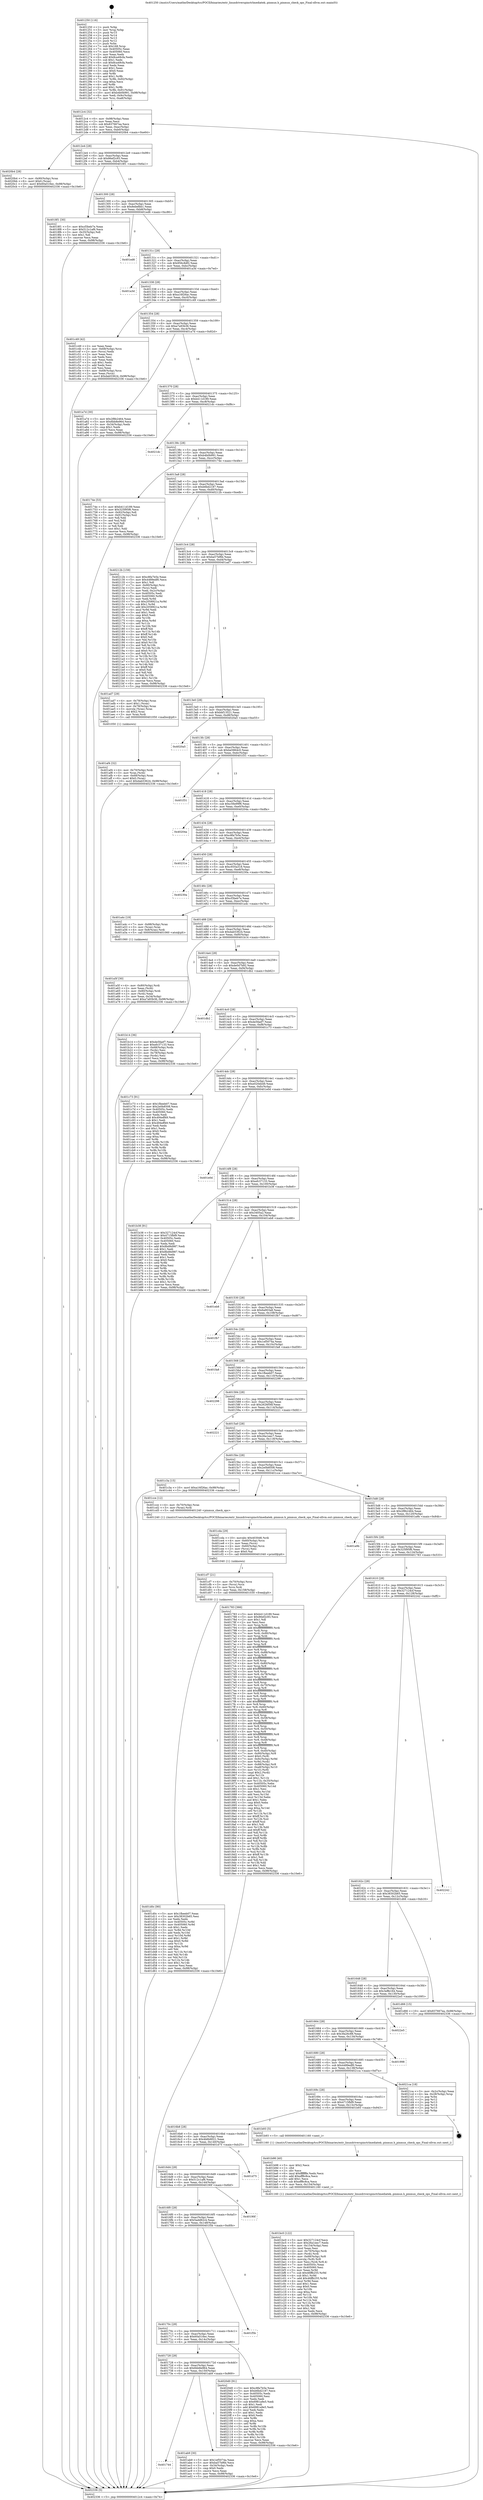 digraph "0x401250" {
  label = "0x401250 (/mnt/c/Users/mathe/Desktop/tcc/POCII/binaries/extr_linuxdriverspinctrlmediatek..pinmux.h_pinmux_check_ops_Final-ollvm.out::main(0))"
  labelloc = "t"
  node[shape=record]

  Entry [label="",width=0.3,height=0.3,shape=circle,fillcolor=black,style=filled]
  "0x4012c4" [label="{
     0x4012c4 [32]\l
     | [instrs]\l
     &nbsp;&nbsp;0x4012c4 \<+6\>: mov -0x98(%rbp),%eax\l
     &nbsp;&nbsp;0x4012ca \<+2\>: mov %eax,%ecx\l
     &nbsp;&nbsp;0x4012cc \<+6\>: sub $0x837667ea,%ecx\l
     &nbsp;&nbsp;0x4012d2 \<+6\>: mov %eax,-0xac(%rbp)\l
     &nbsp;&nbsp;0x4012d8 \<+6\>: mov %ecx,-0xb0(%rbp)\l
     &nbsp;&nbsp;0x4012de \<+6\>: je 00000000004020b4 \<main+0xe64\>\l
  }"]
  "0x4020b4" [label="{
     0x4020b4 [28]\l
     | [instrs]\l
     &nbsp;&nbsp;0x4020b4 \<+7\>: mov -0x90(%rbp),%rax\l
     &nbsp;&nbsp;0x4020bb \<+6\>: movl $0x0,(%rax)\l
     &nbsp;&nbsp;0x4020c1 \<+10\>: movl $0x60a516ec,-0x98(%rbp)\l
     &nbsp;&nbsp;0x4020cb \<+5\>: jmp 0000000000402336 \<main+0x10e6\>\l
  }"]
  "0x4012e4" [label="{
     0x4012e4 [28]\l
     | [instrs]\l
     &nbsp;&nbsp;0x4012e4 \<+5\>: jmp 00000000004012e9 \<main+0x99\>\l
     &nbsp;&nbsp;0x4012e9 \<+6\>: mov -0xac(%rbp),%eax\l
     &nbsp;&nbsp;0x4012ef \<+5\>: sub $0x86ef2c93,%eax\l
     &nbsp;&nbsp;0x4012f4 \<+6\>: mov %eax,-0xb4(%rbp)\l
     &nbsp;&nbsp;0x4012fa \<+6\>: je 00000000004018f1 \<main+0x6a1\>\l
  }"]
  Exit [label="",width=0.3,height=0.3,shape=circle,fillcolor=black,style=filled,peripheries=2]
  "0x4018f1" [label="{
     0x4018f1 [30]\l
     | [instrs]\l
     &nbsp;&nbsp;0x4018f1 \<+5\>: mov $0xcf3beb7e,%eax\l
     &nbsp;&nbsp;0x4018f6 \<+5\>: mov $0x512c1af6,%ecx\l
     &nbsp;&nbsp;0x4018fb \<+3\>: mov -0x35(%rbp),%dl\l
     &nbsp;&nbsp;0x4018fe \<+3\>: test $0x1,%dl\l
     &nbsp;&nbsp;0x401901 \<+3\>: cmovne %ecx,%eax\l
     &nbsp;&nbsp;0x401904 \<+6\>: mov %eax,-0x98(%rbp)\l
     &nbsp;&nbsp;0x40190a \<+5\>: jmp 0000000000402336 \<main+0x10e6\>\l
  }"]
  "0x401300" [label="{
     0x401300 [28]\l
     | [instrs]\l
     &nbsp;&nbsp;0x401300 \<+5\>: jmp 0000000000401305 \<main+0xb5\>\l
     &nbsp;&nbsp;0x401305 \<+6\>: mov -0xac(%rbp),%eax\l
     &nbsp;&nbsp;0x40130b \<+5\>: sub $0x8ebefbb1,%eax\l
     &nbsp;&nbsp;0x401310 \<+6\>: mov %eax,-0xb8(%rbp)\l
     &nbsp;&nbsp;0x401316 \<+6\>: je 0000000000401ed6 \<main+0xc86\>\l
  }"]
  "0x401d0c" [label="{
     0x401d0c [90]\l
     | [instrs]\l
     &nbsp;&nbsp;0x401d0c \<+5\>: mov $0x1fbeeb07,%eax\l
     &nbsp;&nbsp;0x401d11 \<+5\>: mov $0x38302b65,%esi\l
     &nbsp;&nbsp;0x401d16 \<+2\>: xor %edx,%edx\l
     &nbsp;&nbsp;0x401d18 \<+8\>: mov 0x40505c,%r8d\l
     &nbsp;&nbsp;0x401d20 \<+8\>: mov 0x405060,%r9d\l
     &nbsp;&nbsp;0x401d28 \<+3\>: sub $0x1,%edx\l
     &nbsp;&nbsp;0x401d2b \<+3\>: mov %r8d,%r10d\l
     &nbsp;&nbsp;0x401d2e \<+3\>: add %edx,%r10d\l
     &nbsp;&nbsp;0x401d31 \<+4\>: imul %r10d,%r8d\l
     &nbsp;&nbsp;0x401d35 \<+4\>: and $0x1,%r8d\l
     &nbsp;&nbsp;0x401d39 \<+4\>: cmp $0x0,%r8d\l
     &nbsp;&nbsp;0x401d3d \<+4\>: sete %r11b\l
     &nbsp;&nbsp;0x401d41 \<+4\>: cmp $0xa,%r9d\l
     &nbsp;&nbsp;0x401d45 \<+3\>: setl %bl\l
     &nbsp;&nbsp;0x401d48 \<+3\>: mov %r11b,%r14b\l
     &nbsp;&nbsp;0x401d4b \<+3\>: and %bl,%r14b\l
     &nbsp;&nbsp;0x401d4e \<+3\>: xor %bl,%r11b\l
     &nbsp;&nbsp;0x401d51 \<+3\>: or %r11b,%r14b\l
     &nbsp;&nbsp;0x401d54 \<+4\>: test $0x1,%r14b\l
     &nbsp;&nbsp;0x401d58 \<+3\>: cmovne %esi,%eax\l
     &nbsp;&nbsp;0x401d5b \<+6\>: mov %eax,-0x98(%rbp)\l
     &nbsp;&nbsp;0x401d61 \<+5\>: jmp 0000000000402336 \<main+0x10e6\>\l
  }"]
  "0x401ed6" [label="{
     0x401ed6\l
  }", style=dashed]
  "0x40131c" [label="{
     0x40131c [28]\l
     | [instrs]\l
     &nbsp;&nbsp;0x40131c \<+5\>: jmp 0000000000401321 \<main+0xd1\>\l
     &nbsp;&nbsp;0x401321 \<+6\>: mov -0xac(%rbp),%eax\l
     &nbsp;&nbsp;0x401327 \<+5\>: sub $0x956c8df2,%eax\l
     &nbsp;&nbsp;0x40132c \<+6\>: mov %eax,-0xbc(%rbp)\l
     &nbsp;&nbsp;0x401332 \<+6\>: je 0000000000401a3d \<main+0x7ed\>\l
  }"]
  "0x401cf7" [label="{
     0x401cf7 [21]\l
     | [instrs]\l
     &nbsp;&nbsp;0x401cf7 \<+4\>: mov -0x70(%rbp),%rcx\l
     &nbsp;&nbsp;0x401cfb \<+3\>: mov (%rcx),%rcx\l
     &nbsp;&nbsp;0x401cfe \<+3\>: mov %rcx,%rdi\l
     &nbsp;&nbsp;0x401d01 \<+6\>: mov %eax,-0x158(%rbp)\l
     &nbsp;&nbsp;0x401d07 \<+5\>: call 0000000000401030 \<free@plt\>\l
     | [calls]\l
     &nbsp;&nbsp;0x401030 \{1\} (unknown)\l
  }"]
  "0x401a3d" [label="{
     0x401a3d\l
  }", style=dashed]
  "0x401338" [label="{
     0x401338 [28]\l
     | [instrs]\l
     &nbsp;&nbsp;0x401338 \<+5\>: jmp 000000000040133d \<main+0xed\>\l
     &nbsp;&nbsp;0x40133d \<+6\>: mov -0xac(%rbp),%eax\l
     &nbsp;&nbsp;0x401343 \<+5\>: sub $0xa16f26ac,%eax\l
     &nbsp;&nbsp;0x401348 \<+6\>: mov %eax,-0xc0(%rbp)\l
     &nbsp;&nbsp;0x40134e \<+6\>: je 0000000000401c49 \<main+0x9f9\>\l
  }"]
  "0x401cda" [label="{
     0x401cda [29]\l
     | [instrs]\l
     &nbsp;&nbsp;0x401cda \<+10\>: movabs $0x4030d6,%rdi\l
     &nbsp;&nbsp;0x401ce4 \<+4\>: mov -0x60(%rbp),%rcx\l
     &nbsp;&nbsp;0x401ce8 \<+2\>: mov %eax,(%rcx)\l
     &nbsp;&nbsp;0x401cea \<+4\>: mov -0x60(%rbp),%rcx\l
     &nbsp;&nbsp;0x401cee \<+2\>: mov (%rcx),%esi\l
     &nbsp;&nbsp;0x401cf0 \<+2\>: mov $0x0,%al\l
     &nbsp;&nbsp;0x401cf2 \<+5\>: call 0000000000401040 \<printf@plt\>\l
     | [calls]\l
     &nbsp;&nbsp;0x401040 \{1\} (unknown)\l
  }"]
  "0x401c49" [label="{
     0x401c49 [42]\l
     | [instrs]\l
     &nbsp;&nbsp;0x401c49 \<+2\>: xor %eax,%eax\l
     &nbsp;&nbsp;0x401c4b \<+4\>: mov -0x68(%rbp),%rcx\l
     &nbsp;&nbsp;0x401c4f \<+2\>: mov (%rcx),%edx\l
     &nbsp;&nbsp;0x401c51 \<+2\>: mov %eax,%esi\l
     &nbsp;&nbsp;0x401c53 \<+2\>: sub %edx,%esi\l
     &nbsp;&nbsp;0x401c55 \<+2\>: mov %eax,%edx\l
     &nbsp;&nbsp;0x401c57 \<+3\>: sub $0x1,%edx\l
     &nbsp;&nbsp;0x401c5a \<+2\>: add %edx,%esi\l
     &nbsp;&nbsp;0x401c5c \<+2\>: sub %esi,%eax\l
     &nbsp;&nbsp;0x401c5e \<+4\>: mov -0x68(%rbp),%rcx\l
     &nbsp;&nbsp;0x401c62 \<+2\>: mov %eax,(%rcx)\l
     &nbsp;&nbsp;0x401c64 \<+10\>: movl $0xdab53624,-0x98(%rbp)\l
     &nbsp;&nbsp;0x401c6e \<+5\>: jmp 0000000000402336 \<main+0x10e6\>\l
  }"]
  "0x401354" [label="{
     0x401354 [28]\l
     | [instrs]\l
     &nbsp;&nbsp;0x401354 \<+5\>: jmp 0000000000401359 \<main+0x109\>\l
     &nbsp;&nbsp;0x401359 \<+6\>: mov -0xac(%rbp),%eax\l
     &nbsp;&nbsp;0x40135f \<+5\>: sub $0xa7a93b36,%eax\l
     &nbsp;&nbsp;0x401364 \<+6\>: mov %eax,-0xc4(%rbp)\l
     &nbsp;&nbsp;0x40136a \<+6\>: je 0000000000401a7d \<main+0x82d\>\l
  }"]
  "0x401bc0" [label="{
     0x401bc0 [122]\l
     | [instrs]\l
     &nbsp;&nbsp;0x401bc0 \<+5\>: mov $0x327124cf,%ecx\l
     &nbsp;&nbsp;0x401bc5 \<+5\>: mov $0x26a1eec7,%edx\l
     &nbsp;&nbsp;0x401bca \<+6\>: mov -0x154(%rbp),%esi\l
     &nbsp;&nbsp;0x401bd0 \<+3\>: imul %eax,%esi\l
     &nbsp;&nbsp;0x401bd3 \<+4\>: mov -0x70(%rbp),%rdi\l
     &nbsp;&nbsp;0x401bd7 \<+3\>: mov (%rdi),%rdi\l
     &nbsp;&nbsp;0x401bda \<+4\>: mov -0x68(%rbp),%r8\l
     &nbsp;&nbsp;0x401bde \<+3\>: movslq (%r8),%r8\l
     &nbsp;&nbsp;0x401be1 \<+4\>: mov %esi,(%rdi,%r8,4)\l
     &nbsp;&nbsp;0x401be5 \<+7\>: mov 0x40505c,%eax\l
     &nbsp;&nbsp;0x401bec \<+7\>: mov 0x405060,%esi\l
     &nbsp;&nbsp;0x401bf3 \<+3\>: mov %eax,%r9d\l
     &nbsp;&nbsp;0x401bf6 \<+7\>: sub $0x46ffb255,%r9d\l
     &nbsp;&nbsp;0x401bfd \<+4\>: sub $0x1,%r9d\l
     &nbsp;&nbsp;0x401c01 \<+7\>: add $0x46ffb255,%r9d\l
     &nbsp;&nbsp;0x401c08 \<+4\>: imul %r9d,%eax\l
     &nbsp;&nbsp;0x401c0c \<+3\>: and $0x1,%eax\l
     &nbsp;&nbsp;0x401c0f \<+3\>: cmp $0x0,%eax\l
     &nbsp;&nbsp;0x401c12 \<+4\>: sete %r10b\l
     &nbsp;&nbsp;0x401c16 \<+3\>: cmp $0xa,%esi\l
     &nbsp;&nbsp;0x401c19 \<+4\>: setl %r11b\l
     &nbsp;&nbsp;0x401c1d \<+3\>: mov %r10b,%bl\l
     &nbsp;&nbsp;0x401c20 \<+3\>: and %r11b,%bl\l
     &nbsp;&nbsp;0x401c23 \<+3\>: xor %r11b,%r10b\l
     &nbsp;&nbsp;0x401c26 \<+3\>: or %r10b,%bl\l
     &nbsp;&nbsp;0x401c29 \<+3\>: test $0x1,%bl\l
     &nbsp;&nbsp;0x401c2c \<+3\>: cmovne %edx,%ecx\l
     &nbsp;&nbsp;0x401c2f \<+6\>: mov %ecx,-0x98(%rbp)\l
     &nbsp;&nbsp;0x401c35 \<+5\>: jmp 0000000000402336 \<main+0x10e6\>\l
  }"]
  "0x401a7d" [label="{
     0x401a7d [30]\l
     | [instrs]\l
     &nbsp;&nbsp;0x401a7d \<+5\>: mov $0x2f8b2464,%eax\l
     &nbsp;&nbsp;0x401a82 \<+5\>: mov $0x6bb8e964,%ecx\l
     &nbsp;&nbsp;0x401a87 \<+3\>: mov -0x34(%rbp),%edx\l
     &nbsp;&nbsp;0x401a8a \<+3\>: cmp $0x1,%edx\l
     &nbsp;&nbsp;0x401a8d \<+3\>: cmovl %ecx,%eax\l
     &nbsp;&nbsp;0x401a90 \<+6\>: mov %eax,-0x98(%rbp)\l
     &nbsp;&nbsp;0x401a96 \<+5\>: jmp 0000000000402336 \<main+0x10e6\>\l
  }"]
  "0x401370" [label="{
     0x401370 [28]\l
     | [instrs]\l
     &nbsp;&nbsp;0x401370 \<+5\>: jmp 0000000000401375 \<main+0x125\>\l
     &nbsp;&nbsp;0x401375 \<+6\>: mov -0xac(%rbp),%eax\l
     &nbsp;&nbsp;0x40137b \<+5\>: sub $0xb411d189,%eax\l
     &nbsp;&nbsp;0x401380 \<+6\>: mov %eax,-0xc8(%rbp)\l
     &nbsp;&nbsp;0x401386 \<+6\>: je 00000000004021dc \<main+0xf8c\>\l
  }"]
  "0x401b98" [label="{
     0x401b98 [40]\l
     | [instrs]\l
     &nbsp;&nbsp;0x401b98 \<+5\>: mov $0x2,%ecx\l
     &nbsp;&nbsp;0x401b9d \<+1\>: cltd\l
     &nbsp;&nbsp;0x401b9e \<+2\>: idiv %ecx\l
     &nbsp;&nbsp;0x401ba0 \<+6\>: imul $0xfffffffe,%edx,%ecx\l
     &nbsp;&nbsp;0x401ba6 \<+6\>: add $0xeff8c8ca,%ecx\l
     &nbsp;&nbsp;0x401bac \<+3\>: add $0x1,%ecx\l
     &nbsp;&nbsp;0x401baf \<+6\>: sub $0xeff8c8ca,%ecx\l
     &nbsp;&nbsp;0x401bb5 \<+6\>: mov %ecx,-0x154(%rbp)\l
     &nbsp;&nbsp;0x401bbb \<+5\>: call 0000000000401160 \<next_i\>\l
     | [calls]\l
     &nbsp;&nbsp;0x401160 \{1\} (/mnt/c/Users/mathe/Desktop/tcc/POCII/binaries/extr_linuxdriverspinctrlmediatek..pinmux.h_pinmux_check_ops_Final-ollvm.out::next_i)\l
  }"]
  "0x4021dc" [label="{
     0x4021dc\l
  }", style=dashed]
  "0x40138c" [label="{
     0x40138c [28]\l
     | [instrs]\l
     &nbsp;&nbsp;0x40138c \<+5\>: jmp 0000000000401391 \<main+0x141\>\l
     &nbsp;&nbsp;0x401391 \<+6\>: mov -0xac(%rbp),%eax\l
     &nbsp;&nbsp;0x401397 \<+5\>: sub $0xb4b0b991,%eax\l
     &nbsp;&nbsp;0x40139c \<+6\>: mov %eax,-0xcc(%rbp)\l
     &nbsp;&nbsp;0x4013a2 \<+6\>: je 000000000040174e \<main+0x4fe\>\l
  }"]
  "0x401af4" [label="{
     0x401af4 [32]\l
     | [instrs]\l
     &nbsp;&nbsp;0x401af4 \<+4\>: mov -0x70(%rbp),%rdi\l
     &nbsp;&nbsp;0x401af8 \<+3\>: mov %rax,(%rdi)\l
     &nbsp;&nbsp;0x401afb \<+4\>: mov -0x68(%rbp),%rax\l
     &nbsp;&nbsp;0x401aff \<+6\>: movl $0x0,(%rax)\l
     &nbsp;&nbsp;0x401b05 \<+10\>: movl $0xdab53624,-0x98(%rbp)\l
     &nbsp;&nbsp;0x401b0f \<+5\>: jmp 0000000000402336 \<main+0x10e6\>\l
  }"]
  "0x40174e" [label="{
     0x40174e [53]\l
     | [instrs]\l
     &nbsp;&nbsp;0x40174e \<+5\>: mov $0xb411d189,%eax\l
     &nbsp;&nbsp;0x401753 \<+5\>: mov $0x325f95f6,%ecx\l
     &nbsp;&nbsp;0x401758 \<+6\>: mov -0x92(%rbp),%dl\l
     &nbsp;&nbsp;0x40175e \<+7\>: mov -0x91(%rbp),%sil\l
     &nbsp;&nbsp;0x401765 \<+3\>: mov %dl,%dil\l
     &nbsp;&nbsp;0x401768 \<+3\>: and %sil,%dil\l
     &nbsp;&nbsp;0x40176b \<+3\>: xor %sil,%dl\l
     &nbsp;&nbsp;0x40176e \<+3\>: or %dl,%dil\l
     &nbsp;&nbsp;0x401771 \<+4\>: test $0x1,%dil\l
     &nbsp;&nbsp;0x401775 \<+3\>: cmovne %ecx,%eax\l
     &nbsp;&nbsp;0x401778 \<+6\>: mov %eax,-0x98(%rbp)\l
     &nbsp;&nbsp;0x40177e \<+5\>: jmp 0000000000402336 \<main+0x10e6\>\l
  }"]
  "0x4013a8" [label="{
     0x4013a8 [28]\l
     | [instrs]\l
     &nbsp;&nbsp;0x4013a8 \<+5\>: jmp 00000000004013ad \<main+0x15d\>\l
     &nbsp;&nbsp;0x4013ad \<+6\>: mov -0xac(%rbp),%eax\l
     &nbsp;&nbsp;0x4013b3 \<+5\>: sub $0xb6bd2187,%eax\l
     &nbsp;&nbsp;0x4013b8 \<+6\>: mov %eax,-0xd0(%rbp)\l
     &nbsp;&nbsp;0x4013be \<+6\>: je 000000000040212b \<main+0xedb\>\l
  }"]
  "0x402336" [label="{
     0x402336 [5]\l
     | [instrs]\l
     &nbsp;&nbsp;0x402336 \<+5\>: jmp 00000000004012c4 \<main+0x74\>\l
  }"]
  "0x401250" [label="{
     0x401250 [116]\l
     | [instrs]\l
     &nbsp;&nbsp;0x401250 \<+1\>: push %rbp\l
     &nbsp;&nbsp;0x401251 \<+3\>: mov %rsp,%rbp\l
     &nbsp;&nbsp;0x401254 \<+2\>: push %r15\l
     &nbsp;&nbsp;0x401256 \<+2\>: push %r14\l
     &nbsp;&nbsp;0x401258 \<+2\>: push %r13\l
     &nbsp;&nbsp;0x40125a \<+2\>: push %r12\l
     &nbsp;&nbsp;0x40125c \<+1\>: push %rbx\l
     &nbsp;&nbsp;0x40125d \<+7\>: sub $0x168,%rsp\l
     &nbsp;&nbsp;0x401264 \<+7\>: mov 0x40505c,%eax\l
     &nbsp;&nbsp;0x40126b \<+7\>: mov 0x405060,%ecx\l
     &nbsp;&nbsp;0x401272 \<+2\>: mov %eax,%edx\l
     &nbsp;&nbsp;0x401274 \<+6\>: add $0x8ca49cfa,%edx\l
     &nbsp;&nbsp;0x40127a \<+3\>: sub $0x1,%edx\l
     &nbsp;&nbsp;0x40127d \<+6\>: sub $0x8ca49cfa,%edx\l
     &nbsp;&nbsp;0x401283 \<+3\>: imul %edx,%eax\l
     &nbsp;&nbsp;0x401286 \<+3\>: and $0x1,%eax\l
     &nbsp;&nbsp;0x401289 \<+3\>: cmp $0x0,%eax\l
     &nbsp;&nbsp;0x40128c \<+4\>: sete %r8b\l
     &nbsp;&nbsp;0x401290 \<+4\>: and $0x1,%r8b\l
     &nbsp;&nbsp;0x401294 \<+7\>: mov %r8b,-0x92(%rbp)\l
     &nbsp;&nbsp;0x40129b \<+3\>: cmp $0xa,%ecx\l
     &nbsp;&nbsp;0x40129e \<+4\>: setl %r8b\l
     &nbsp;&nbsp;0x4012a2 \<+4\>: and $0x1,%r8b\l
     &nbsp;&nbsp;0x4012a6 \<+7\>: mov %r8b,-0x91(%rbp)\l
     &nbsp;&nbsp;0x4012ad \<+10\>: movl $0xb4b0b991,-0x98(%rbp)\l
     &nbsp;&nbsp;0x4012b7 \<+6\>: mov %edi,-0x9c(%rbp)\l
     &nbsp;&nbsp;0x4012bd \<+7\>: mov %rsi,-0xa8(%rbp)\l
  }"]
  "0x401744" [label="{
     0x401744\l
  }", style=dashed]
  "0x40212b" [label="{
     0x40212b [159]\l
     | [instrs]\l
     &nbsp;&nbsp;0x40212b \<+5\>: mov $0xc8fa7b5e,%eax\l
     &nbsp;&nbsp;0x402130 \<+5\>: mov $0x4489edf0,%ecx\l
     &nbsp;&nbsp;0x402135 \<+2\>: mov $0x1,%dl\l
     &nbsp;&nbsp;0x402137 \<+7\>: mov -0x90(%rbp),%rsi\l
     &nbsp;&nbsp;0x40213e \<+2\>: mov (%rsi),%edi\l
     &nbsp;&nbsp;0x402140 \<+3\>: mov %edi,-0x2c(%rbp)\l
     &nbsp;&nbsp;0x402143 \<+7\>: mov 0x40505c,%edi\l
     &nbsp;&nbsp;0x40214a \<+8\>: mov 0x405060,%r8d\l
     &nbsp;&nbsp;0x402152 \<+3\>: mov %edi,%r9d\l
     &nbsp;&nbsp;0x402155 \<+7\>: sub $0x2058921a,%r9d\l
     &nbsp;&nbsp;0x40215c \<+4\>: sub $0x1,%r9d\l
     &nbsp;&nbsp;0x402160 \<+7\>: add $0x2058921a,%r9d\l
     &nbsp;&nbsp;0x402167 \<+4\>: imul %r9d,%edi\l
     &nbsp;&nbsp;0x40216b \<+3\>: and $0x1,%edi\l
     &nbsp;&nbsp;0x40216e \<+3\>: cmp $0x0,%edi\l
     &nbsp;&nbsp;0x402171 \<+4\>: sete %r10b\l
     &nbsp;&nbsp;0x402175 \<+4\>: cmp $0xa,%r8d\l
     &nbsp;&nbsp;0x402179 \<+4\>: setl %r11b\l
     &nbsp;&nbsp;0x40217d \<+3\>: mov %r10b,%bl\l
     &nbsp;&nbsp;0x402180 \<+3\>: xor $0xff,%bl\l
     &nbsp;&nbsp;0x402183 \<+3\>: mov %r11b,%r14b\l
     &nbsp;&nbsp;0x402186 \<+4\>: xor $0xff,%r14b\l
     &nbsp;&nbsp;0x40218a \<+3\>: xor $0x0,%dl\l
     &nbsp;&nbsp;0x40218d \<+3\>: mov %bl,%r15b\l
     &nbsp;&nbsp;0x402190 \<+4\>: and $0x0,%r15b\l
     &nbsp;&nbsp;0x402194 \<+3\>: and %dl,%r10b\l
     &nbsp;&nbsp;0x402197 \<+3\>: mov %r14b,%r12b\l
     &nbsp;&nbsp;0x40219a \<+4\>: and $0x0,%r12b\l
     &nbsp;&nbsp;0x40219e \<+3\>: and %dl,%r11b\l
     &nbsp;&nbsp;0x4021a1 \<+3\>: or %r10b,%r15b\l
     &nbsp;&nbsp;0x4021a4 \<+3\>: or %r11b,%r12b\l
     &nbsp;&nbsp;0x4021a7 \<+3\>: xor %r12b,%r15b\l
     &nbsp;&nbsp;0x4021aa \<+3\>: or %r14b,%bl\l
     &nbsp;&nbsp;0x4021ad \<+3\>: xor $0xff,%bl\l
     &nbsp;&nbsp;0x4021b0 \<+3\>: or $0x0,%dl\l
     &nbsp;&nbsp;0x4021b3 \<+2\>: and %dl,%bl\l
     &nbsp;&nbsp;0x4021b5 \<+3\>: or %bl,%r15b\l
     &nbsp;&nbsp;0x4021b8 \<+4\>: test $0x1,%r15b\l
     &nbsp;&nbsp;0x4021bc \<+3\>: cmovne %ecx,%eax\l
     &nbsp;&nbsp;0x4021bf \<+6\>: mov %eax,-0x98(%rbp)\l
     &nbsp;&nbsp;0x4021c5 \<+5\>: jmp 0000000000402336 \<main+0x10e6\>\l
  }"]
  "0x4013c4" [label="{
     0x4013c4 [28]\l
     | [instrs]\l
     &nbsp;&nbsp;0x4013c4 \<+5\>: jmp 00000000004013c9 \<main+0x179\>\l
     &nbsp;&nbsp;0x4013c9 \<+6\>: mov -0xac(%rbp),%eax\l
     &nbsp;&nbsp;0x4013cf \<+5\>: sub $0xba57bf6b,%eax\l
     &nbsp;&nbsp;0x4013d4 \<+6\>: mov %eax,-0xd4(%rbp)\l
     &nbsp;&nbsp;0x4013da \<+6\>: je 0000000000401ad7 \<main+0x887\>\l
  }"]
  "0x401ab9" [label="{
     0x401ab9 [30]\l
     | [instrs]\l
     &nbsp;&nbsp;0x401ab9 \<+5\>: mov $0x1ef5074a,%eax\l
     &nbsp;&nbsp;0x401abe \<+5\>: mov $0xba57bf6b,%ecx\l
     &nbsp;&nbsp;0x401ac3 \<+3\>: mov -0x34(%rbp),%edx\l
     &nbsp;&nbsp;0x401ac6 \<+3\>: cmp $0x0,%edx\l
     &nbsp;&nbsp;0x401ac9 \<+3\>: cmove %ecx,%eax\l
     &nbsp;&nbsp;0x401acc \<+6\>: mov %eax,-0x98(%rbp)\l
     &nbsp;&nbsp;0x401ad2 \<+5\>: jmp 0000000000402336 \<main+0x10e6\>\l
  }"]
  "0x401ad7" [label="{
     0x401ad7 [29]\l
     | [instrs]\l
     &nbsp;&nbsp;0x401ad7 \<+4\>: mov -0x78(%rbp),%rax\l
     &nbsp;&nbsp;0x401adb \<+6\>: movl $0x1,(%rax)\l
     &nbsp;&nbsp;0x401ae1 \<+4\>: mov -0x78(%rbp),%rax\l
     &nbsp;&nbsp;0x401ae5 \<+3\>: movslq (%rax),%rax\l
     &nbsp;&nbsp;0x401ae8 \<+4\>: shl $0x2,%rax\l
     &nbsp;&nbsp;0x401aec \<+3\>: mov %rax,%rdi\l
     &nbsp;&nbsp;0x401aef \<+5\>: call 0000000000401050 \<malloc@plt\>\l
     | [calls]\l
     &nbsp;&nbsp;0x401050 \{1\} (unknown)\l
  }"]
  "0x4013e0" [label="{
     0x4013e0 [28]\l
     | [instrs]\l
     &nbsp;&nbsp;0x4013e0 \<+5\>: jmp 00000000004013e5 \<main+0x195\>\l
     &nbsp;&nbsp;0x4013e5 \<+6\>: mov -0xac(%rbp),%eax\l
     &nbsp;&nbsp;0x4013eb \<+5\>: sub $0xbbf13521,%eax\l
     &nbsp;&nbsp;0x4013f0 \<+6\>: mov %eax,-0xd8(%rbp)\l
     &nbsp;&nbsp;0x4013f6 \<+6\>: je 00000000004020a5 \<main+0xe55\>\l
  }"]
  "0x401728" [label="{
     0x401728 [28]\l
     | [instrs]\l
     &nbsp;&nbsp;0x401728 \<+5\>: jmp 000000000040172d \<main+0x4dd\>\l
     &nbsp;&nbsp;0x40172d \<+6\>: mov -0xac(%rbp),%eax\l
     &nbsp;&nbsp;0x401733 \<+5\>: sub $0x6bb8e964,%eax\l
     &nbsp;&nbsp;0x401738 \<+6\>: mov %eax,-0x150(%rbp)\l
     &nbsp;&nbsp;0x40173e \<+6\>: je 0000000000401ab9 \<main+0x869\>\l
  }"]
  "0x4020a5" [label="{
     0x4020a5\l
  }", style=dashed]
  "0x4013fc" [label="{
     0x4013fc [28]\l
     | [instrs]\l
     &nbsp;&nbsp;0x4013fc \<+5\>: jmp 0000000000401401 \<main+0x1b1\>\l
     &nbsp;&nbsp;0x401401 \<+6\>: mov -0xac(%rbp),%eax\l
     &nbsp;&nbsp;0x401407 \<+5\>: sub $0xbe5864c0,%eax\l
     &nbsp;&nbsp;0x40140c \<+6\>: mov %eax,-0xdc(%rbp)\l
     &nbsp;&nbsp;0x401412 \<+6\>: je 0000000000401f31 \<main+0xce1\>\l
  }"]
  "0x4020d0" [label="{
     0x4020d0 [91]\l
     | [instrs]\l
     &nbsp;&nbsp;0x4020d0 \<+5\>: mov $0xc8fa7b5e,%eax\l
     &nbsp;&nbsp;0x4020d5 \<+5\>: mov $0xb6bd2187,%ecx\l
     &nbsp;&nbsp;0x4020da \<+7\>: mov 0x40505c,%edx\l
     &nbsp;&nbsp;0x4020e1 \<+7\>: mov 0x405060,%esi\l
     &nbsp;&nbsp;0x4020e8 \<+2\>: mov %edx,%edi\l
     &nbsp;&nbsp;0x4020ea \<+6\>: sub $0x6981a9e5,%edi\l
     &nbsp;&nbsp;0x4020f0 \<+3\>: sub $0x1,%edi\l
     &nbsp;&nbsp;0x4020f3 \<+6\>: add $0x6981a9e5,%edi\l
     &nbsp;&nbsp;0x4020f9 \<+3\>: imul %edi,%edx\l
     &nbsp;&nbsp;0x4020fc \<+3\>: and $0x1,%edx\l
     &nbsp;&nbsp;0x4020ff \<+3\>: cmp $0x0,%edx\l
     &nbsp;&nbsp;0x402102 \<+4\>: sete %r8b\l
     &nbsp;&nbsp;0x402106 \<+3\>: cmp $0xa,%esi\l
     &nbsp;&nbsp;0x402109 \<+4\>: setl %r9b\l
     &nbsp;&nbsp;0x40210d \<+3\>: mov %r8b,%r10b\l
     &nbsp;&nbsp;0x402110 \<+3\>: and %r9b,%r10b\l
     &nbsp;&nbsp;0x402113 \<+3\>: xor %r9b,%r8b\l
     &nbsp;&nbsp;0x402116 \<+3\>: or %r8b,%r10b\l
     &nbsp;&nbsp;0x402119 \<+4\>: test $0x1,%r10b\l
     &nbsp;&nbsp;0x40211d \<+3\>: cmovne %ecx,%eax\l
     &nbsp;&nbsp;0x402120 \<+6\>: mov %eax,-0x98(%rbp)\l
     &nbsp;&nbsp;0x402126 \<+5\>: jmp 0000000000402336 \<main+0x10e6\>\l
  }"]
  "0x401f31" [label="{
     0x401f31\l
  }", style=dashed]
  "0x401418" [label="{
     0x401418 [28]\l
     | [instrs]\l
     &nbsp;&nbsp;0x401418 \<+5\>: jmp 000000000040141d \<main+0x1cd\>\l
     &nbsp;&nbsp;0x40141d \<+6\>: mov -0xac(%rbp),%eax\l
     &nbsp;&nbsp;0x401423 \<+5\>: sub $0xc56e99f6,%eax\l
     &nbsp;&nbsp;0x401428 \<+6\>: mov %eax,-0xe0(%rbp)\l
     &nbsp;&nbsp;0x40142e \<+6\>: je 000000000040204a \<main+0xdfa\>\l
  }"]
  "0x40170c" [label="{
     0x40170c [28]\l
     | [instrs]\l
     &nbsp;&nbsp;0x40170c \<+5\>: jmp 0000000000401711 \<main+0x4c1\>\l
     &nbsp;&nbsp;0x401711 \<+6\>: mov -0xac(%rbp),%eax\l
     &nbsp;&nbsp;0x401717 \<+5\>: sub $0x60a516ec,%eax\l
     &nbsp;&nbsp;0x40171c \<+6\>: mov %eax,-0x14c(%rbp)\l
     &nbsp;&nbsp;0x401722 \<+6\>: je 00000000004020d0 \<main+0xe80\>\l
  }"]
  "0x40204a" [label="{
     0x40204a\l
  }", style=dashed]
  "0x401434" [label="{
     0x401434 [28]\l
     | [instrs]\l
     &nbsp;&nbsp;0x401434 \<+5\>: jmp 0000000000401439 \<main+0x1e9\>\l
     &nbsp;&nbsp;0x401439 \<+6\>: mov -0xac(%rbp),%eax\l
     &nbsp;&nbsp;0x40143f \<+5\>: sub $0xc8fa7b5e,%eax\l
     &nbsp;&nbsp;0x401444 \<+6\>: mov %eax,-0xe4(%rbp)\l
     &nbsp;&nbsp;0x40144a \<+6\>: je 000000000040231e \<main+0x10ce\>\l
  }"]
  "0x401f5b" [label="{
     0x401f5b\l
  }", style=dashed]
  "0x40231e" [label="{
     0x40231e\l
  }", style=dashed]
  "0x401450" [label="{
     0x401450 [28]\l
     | [instrs]\l
     &nbsp;&nbsp;0x401450 \<+5\>: jmp 0000000000401455 \<main+0x205\>\l
     &nbsp;&nbsp;0x401455 \<+6\>: mov -0xac(%rbp),%eax\l
     &nbsp;&nbsp;0x40145b \<+5\>: sub $0xc935a318,%eax\l
     &nbsp;&nbsp;0x401460 \<+6\>: mov %eax,-0xe8(%rbp)\l
     &nbsp;&nbsp;0x401466 \<+6\>: je 000000000040230a \<main+0x10ba\>\l
  }"]
  "0x4016f0" [label="{
     0x4016f0 [28]\l
     | [instrs]\l
     &nbsp;&nbsp;0x4016f0 \<+5\>: jmp 00000000004016f5 \<main+0x4a5\>\l
     &nbsp;&nbsp;0x4016f5 \<+6\>: mov -0xac(%rbp),%eax\l
     &nbsp;&nbsp;0x4016fb \<+5\>: sub $0x5add82c4,%eax\l
     &nbsp;&nbsp;0x401700 \<+6\>: mov %eax,-0x148(%rbp)\l
     &nbsp;&nbsp;0x401706 \<+6\>: je 0000000000401f5b \<main+0xd0b\>\l
  }"]
  "0x40230a" [label="{
     0x40230a\l
  }", style=dashed]
  "0x40146c" [label="{
     0x40146c [28]\l
     | [instrs]\l
     &nbsp;&nbsp;0x40146c \<+5\>: jmp 0000000000401471 \<main+0x221\>\l
     &nbsp;&nbsp;0x401471 \<+6\>: mov -0xac(%rbp),%eax\l
     &nbsp;&nbsp;0x401477 \<+5\>: sub $0xcf3beb7e,%eax\l
     &nbsp;&nbsp;0x40147c \<+6\>: mov %eax,-0xec(%rbp)\l
     &nbsp;&nbsp;0x401482 \<+6\>: je 0000000000401a4c \<main+0x7fc\>\l
  }"]
  "0x40190f" [label="{
     0x40190f\l
  }", style=dashed]
  "0x401a4c" [label="{
     0x401a4c [19]\l
     | [instrs]\l
     &nbsp;&nbsp;0x401a4c \<+7\>: mov -0x88(%rbp),%rax\l
     &nbsp;&nbsp;0x401a53 \<+3\>: mov (%rax),%rax\l
     &nbsp;&nbsp;0x401a56 \<+4\>: mov 0x8(%rax),%rdi\l
     &nbsp;&nbsp;0x401a5a \<+5\>: call 0000000000401060 \<atoi@plt\>\l
     | [calls]\l
     &nbsp;&nbsp;0x401060 \{1\} (unknown)\l
  }"]
  "0x401488" [label="{
     0x401488 [28]\l
     | [instrs]\l
     &nbsp;&nbsp;0x401488 \<+5\>: jmp 000000000040148d \<main+0x23d\>\l
     &nbsp;&nbsp;0x40148d \<+6\>: mov -0xac(%rbp),%eax\l
     &nbsp;&nbsp;0x401493 \<+5\>: sub $0xdab53624,%eax\l
     &nbsp;&nbsp;0x401498 \<+6\>: mov %eax,-0xf0(%rbp)\l
     &nbsp;&nbsp;0x40149e \<+6\>: je 0000000000401b14 \<main+0x8c4\>\l
  }"]
  "0x4016d4" [label="{
     0x4016d4 [28]\l
     | [instrs]\l
     &nbsp;&nbsp;0x4016d4 \<+5\>: jmp 00000000004016d9 \<main+0x489\>\l
     &nbsp;&nbsp;0x4016d9 \<+6\>: mov -0xac(%rbp),%eax\l
     &nbsp;&nbsp;0x4016df \<+5\>: sub $0x512c1af6,%eax\l
     &nbsp;&nbsp;0x4016e4 \<+6\>: mov %eax,-0x144(%rbp)\l
     &nbsp;&nbsp;0x4016ea \<+6\>: je 000000000040190f \<main+0x6bf\>\l
  }"]
  "0x401b14" [label="{
     0x401b14 [36]\l
     | [instrs]\l
     &nbsp;&nbsp;0x401b14 \<+5\>: mov $0xde5faef7,%eax\l
     &nbsp;&nbsp;0x401b19 \<+5\>: mov $0xefc37133,%ecx\l
     &nbsp;&nbsp;0x401b1e \<+4\>: mov -0x68(%rbp),%rdx\l
     &nbsp;&nbsp;0x401b22 \<+2\>: mov (%rdx),%esi\l
     &nbsp;&nbsp;0x401b24 \<+4\>: mov -0x78(%rbp),%rdx\l
     &nbsp;&nbsp;0x401b28 \<+2\>: cmp (%rdx),%esi\l
     &nbsp;&nbsp;0x401b2a \<+3\>: cmovl %ecx,%eax\l
     &nbsp;&nbsp;0x401b2d \<+6\>: mov %eax,-0x98(%rbp)\l
     &nbsp;&nbsp;0x401b33 \<+5\>: jmp 0000000000402336 \<main+0x10e6\>\l
  }"]
  "0x4014a4" [label="{
     0x4014a4 [28]\l
     | [instrs]\l
     &nbsp;&nbsp;0x4014a4 \<+5\>: jmp 00000000004014a9 \<main+0x259\>\l
     &nbsp;&nbsp;0x4014a9 \<+6\>: mov -0xac(%rbp),%eax\l
     &nbsp;&nbsp;0x4014af \<+5\>: sub $0xde0d7b92,%eax\l
     &nbsp;&nbsp;0x4014b4 \<+6\>: mov %eax,-0xf4(%rbp)\l
     &nbsp;&nbsp;0x4014ba \<+6\>: je 0000000000401db2 \<main+0xb62\>\l
  }"]
  "0x401d75" [label="{
     0x401d75\l
  }", style=dashed]
  "0x401db2" [label="{
     0x401db2\l
  }", style=dashed]
  "0x4014c0" [label="{
     0x4014c0 [28]\l
     | [instrs]\l
     &nbsp;&nbsp;0x4014c0 \<+5\>: jmp 00000000004014c5 \<main+0x275\>\l
     &nbsp;&nbsp;0x4014c5 \<+6\>: mov -0xac(%rbp),%eax\l
     &nbsp;&nbsp;0x4014cb \<+5\>: sub $0xde5faef7,%eax\l
     &nbsp;&nbsp;0x4014d0 \<+6\>: mov %eax,-0xf8(%rbp)\l
     &nbsp;&nbsp;0x4014d6 \<+6\>: je 0000000000401c73 \<main+0xa23\>\l
  }"]
  "0x4016b8" [label="{
     0x4016b8 [28]\l
     | [instrs]\l
     &nbsp;&nbsp;0x4016b8 \<+5\>: jmp 00000000004016bd \<main+0x46d\>\l
     &nbsp;&nbsp;0x4016bd \<+6\>: mov -0xac(%rbp),%eax\l
     &nbsp;&nbsp;0x4016c3 \<+5\>: sub $0x4b6b9021,%eax\l
     &nbsp;&nbsp;0x4016c8 \<+6\>: mov %eax,-0x140(%rbp)\l
     &nbsp;&nbsp;0x4016ce \<+6\>: je 0000000000401d75 \<main+0xb25\>\l
  }"]
  "0x401c73" [label="{
     0x401c73 [91]\l
     | [instrs]\l
     &nbsp;&nbsp;0x401c73 \<+5\>: mov $0x1fbeeb07,%eax\l
     &nbsp;&nbsp;0x401c78 \<+5\>: mov $0x2e0b8508,%ecx\l
     &nbsp;&nbsp;0x401c7d \<+7\>: mov 0x40505c,%edx\l
     &nbsp;&nbsp;0x401c84 \<+7\>: mov 0x405060,%esi\l
     &nbsp;&nbsp;0x401c8b \<+2\>: mov %edx,%edi\l
     &nbsp;&nbsp;0x401c8d \<+6\>: add $0x494eff49,%edi\l
     &nbsp;&nbsp;0x401c93 \<+3\>: sub $0x1,%edi\l
     &nbsp;&nbsp;0x401c96 \<+6\>: sub $0x494eff49,%edi\l
     &nbsp;&nbsp;0x401c9c \<+3\>: imul %edi,%edx\l
     &nbsp;&nbsp;0x401c9f \<+3\>: and $0x1,%edx\l
     &nbsp;&nbsp;0x401ca2 \<+3\>: cmp $0x0,%edx\l
     &nbsp;&nbsp;0x401ca5 \<+4\>: sete %r8b\l
     &nbsp;&nbsp;0x401ca9 \<+3\>: cmp $0xa,%esi\l
     &nbsp;&nbsp;0x401cac \<+4\>: setl %r9b\l
     &nbsp;&nbsp;0x401cb0 \<+3\>: mov %r8b,%r10b\l
     &nbsp;&nbsp;0x401cb3 \<+3\>: and %r9b,%r10b\l
     &nbsp;&nbsp;0x401cb6 \<+3\>: xor %r9b,%r8b\l
     &nbsp;&nbsp;0x401cb9 \<+3\>: or %r8b,%r10b\l
     &nbsp;&nbsp;0x401cbc \<+4\>: test $0x1,%r10b\l
     &nbsp;&nbsp;0x401cc0 \<+3\>: cmovne %ecx,%eax\l
     &nbsp;&nbsp;0x401cc3 \<+6\>: mov %eax,-0x98(%rbp)\l
     &nbsp;&nbsp;0x401cc9 \<+5\>: jmp 0000000000402336 \<main+0x10e6\>\l
  }"]
  "0x4014dc" [label="{
     0x4014dc [28]\l
     | [instrs]\l
     &nbsp;&nbsp;0x4014dc \<+5\>: jmp 00000000004014e1 \<main+0x291\>\l
     &nbsp;&nbsp;0x4014e1 \<+6\>: mov -0xac(%rbp),%eax\l
     &nbsp;&nbsp;0x4014e7 \<+5\>: sub $0xe020eb49,%eax\l
     &nbsp;&nbsp;0x4014ec \<+6\>: mov %eax,-0xfc(%rbp)\l
     &nbsp;&nbsp;0x4014f2 \<+6\>: je 0000000000401e0d \<main+0xbbd\>\l
  }"]
  "0x401b93" [label="{
     0x401b93 [5]\l
     | [instrs]\l
     &nbsp;&nbsp;0x401b93 \<+5\>: call 0000000000401160 \<next_i\>\l
     | [calls]\l
     &nbsp;&nbsp;0x401160 \{1\} (/mnt/c/Users/mathe/Desktop/tcc/POCII/binaries/extr_linuxdriverspinctrlmediatek..pinmux.h_pinmux_check_ops_Final-ollvm.out::next_i)\l
  }"]
  "0x401e0d" [label="{
     0x401e0d\l
  }", style=dashed]
  "0x4014f8" [label="{
     0x4014f8 [28]\l
     | [instrs]\l
     &nbsp;&nbsp;0x4014f8 \<+5\>: jmp 00000000004014fd \<main+0x2ad\>\l
     &nbsp;&nbsp;0x4014fd \<+6\>: mov -0xac(%rbp),%eax\l
     &nbsp;&nbsp;0x401503 \<+5\>: sub $0xefc37133,%eax\l
     &nbsp;&nbsp;0x401508 \<+6\>: mov %eax,-0x100(%rbp)\l
     &nbsp;&nbsp;0x40150e \<+6\>: je 0000000000401b38 \<main+0x8e8\>\l
  }"]
  "0x40169c" [label="{
     0x40169c [28]\l
     | [instrs]\l
     &nbsp;&nbsp;0x40169c \<+5\>: jmp 00000000004016a1 \<main+0x451\>\l
     &nbsp;&nbsp;0x4016a1 \<+6\>: mov -0xac(%rbp),%eax\l
     &nbsp;&nbsp;0x4016a7 \<+5\>: sub $0x4715fbf9,%eax\l
     &nbsp;&nbsp;0x4016ac \<+6\>: mov %eax,-0x13c(%rbp)\l
     &nbsp;&nbsp;0x4016b2 \<+6\>: je 0000000000401b93 \<main+0x943\>\l
  }"]
  "0x401b38" [label="{
     0x401b38 [91]\l
     | [instrs]\l
     &nbsp;&nbsp;0x401b38 \<+5\>: mov $0x327124cf,%eax\l
     &nbsp;&nbsp;0x401b3d \<+5\>: mov $0x4715fbf9,%ecx\l
     &nbsp;&nbsp;0x401b42 \<+7\>: mov 0x40505c,%edx\l
     &nbsp;&nbsp;0x401b49 \<+7\>: mov 0x405060,%esi\l
     &nbsp;&nbsp;0x401b50 \<+2\>: mov %edx,%edi\l
     &nbsp;&nbsp;0x401b52 \<+6\>: add $0x8bd8d987,%edi\l
     &nbsp;&nbsp;0x401b58 \<+3\>: sub $0x1,%edi\l
     &nbsp;&nbsp;0x401b5b \<+6\>: sub $0x8bd8d987,%edi\l
     &nbsp;&nbsp;0x401b61 \<+3\>: imul %edi,%edx\l
     &nbsp;&nbsp;0x401b64 \<+3\>: and $0x1,%edx\l
     &nbsp;&nbsp;0x401b67 \<+3\>: cmp $0x0,%edx\l
     &nbsp;&nbsp;0x401b6a \<+4\>: sete %r8b\l
     &nbsp;&nbsp;0x401b6e \<+3\>: cmp $0xa,%esi\l
     &nbsp;&nbsp;0x401b71 \<+4\>: setl %r9b\l
     &nbsp;&nbsp;0x401b75 \<+3\>: mov %r8b,%r10b\l
     &nbsp;&nbsp;0x401b78 \<+3\>: and %r9b,%r10b\l
     &nbsp;&nbsp;0x401b7b \<+3\>: xor %r9b,%r8b\l
     &nbsp;&nbsp;0x401b7e \<+3\>: or %r8b,%r10b\l
     &nbsp;&nbsp;0x401b81 \<+4\>: test $0x1,%r10b\l
     &nbsp;&nbsp;0x401b85 \<+3\>: cmovne %ecx,%eax\l
     &nbsp;&nbsp;0x401b88 \<+6\>: mov %eax,-0x98(%rbp)\l
     &nbsp;&nbsp;0x401b8e \<+5\>: jmp 0000000000402336 \<main+0x10e6\>\l
  }"]
  "0x401514" [label="{
     0x401514 [28]\l
     | [instrs]\l
     &nbsp;&nbsp;0x401514 \<+5\>: jmp 0000000000401519 \<main+0x2c9\>\l
     &nbsp;&nbsp;0x401519 \<+6\>: mov -0xac(%rbp),%eax\l
     &nbsp;&nbsp;0x40151f \<+5\>: sub $0x3405a2,%eax\l
     &nbsp;&nbsp;0x401524 \<+6\>: mov %eax,-0x104(%rbp)\l
     &nbsp;&nbsp;0x40152a \<+6\>: je 0000000000401eb8 \<main+0xc68\>\l
  }"]
  "0x4021ca" [label="{
     0x4021ca [18]\l
     | [instrs]\l
     &nbsp;&nbsp;0x4021ca \<+3\>: mov -0x2c(%rbp),%eax\l
     &nbsp;&nbsp;0x4021cd \<+4\>: lea -0x28(%rbp),%rsp\l
     &nbsp;&nbsp;0x4021d1 \<+1\>: pop %rbx\l
     &nbsp;&nbsp;0x4021d2 \<+2\>: pop %r12\l
     &nbsp;&nbsp;0x4021d4 \<+2\>: pop %r13\l
     &nbsp;&nbsp;0x4021d6 \<+2\>: pop %r14\l
     &nbsp;&nbsp;0x4021d8 \<+2\>: pop %r15\l
     &nbsp;&nbsp;0x4021da \<+1\>: pop %rbp\l
     &nbsp;&nbsp;0x4021db \<+1\>: ret\l
  }"]
  "0x401eb8" [label="{
     0x401eb8\l
  }", style=dashed]
  "0x401530" [label="{
     0x401530 [28]\l
     | [instrs]\l
     &nbsp;&nbsp;0x401530 \<+5\>: jmp 0000000000401535 \<main+0x2e5\>\l
     &nbsp;&nbsp;0x401535 \<+6\>: mov -0xac(%rbp),%eax\l
     &nbsp;&nbsp;0x40153b \<+5\>: sub $0x6a903a8,%eax\l
     &nbsp;&nbsp;0x401540 \<+6\>: mov %eax,-0x108(%rbp)\l
     &nbsp;&nbsp;0x401546 \<+6\>: je 0000000000401fb7 \<main+0xd67\>\l
  }"]
  "0x401680" [label="{
     0x401680 [28]\l
     | [instrs]\l
     &nbsp;&nbsp;0x401680 \<+5\>: jmp 0000000000401685 \<main+0x435\>\l
     &nbsp;&nbsp;0x401685 \<+6\>: mov -0xac(%rbp),%eax\l
     &nbsp;&nbsp;0x40168b \<+5\>: sub $0x4489edf0,%eax\l
     &nbsp;&nbsp;0x401690 \<+6\>: mov %eax,-0x138(%rbp)\l
     &nbsp;&nbsp;0x401696 \<+6\>: je 00000000004021ca \<main+0xf7a\>\l
  }"]
  "0x401fb7" [label="{
     0x401fb7\l
  }", style=dashed]
  "0x40154c" [label="{
     0x40154c [28]\l
     | [instrs]\l
     &nbsp;&nbsp;0x40154c \<+5\>: jmp 0000000000401551 \<main+0x301\>\l
     &nbsp;&nbsp;0x401551 \<+6\>: mov -0xac(%rbp),%eax\l
     &nbsp;&nbsp;0x401557 \<+5\>: sub $0x1ef5074a,%eax\l
     &nbsp;&nbsp;0x40155c \<+6\>: mov %eax,-0x10c(%rbp)\l
     &nbsp;&nbsp;0x401562 \<+6\>: je 0000000000401fa8 \<main+0xd58\>\l
  }"]
  "0x401998" [label="{
     0x401998\l
  }", style=dashed]
  "0x401fa8" [label="{
     0x401fa8\l
  }", style=dashed]
  "0x401568" [label="{
     0x401568 [28]\l
     | [instrs]\l
     &nbsp;&nbsp;0x401568 \<+5\>: jmp 000000000040156d \<main+0x31d\>\l
     &nbsp;&nbsp;0x40156d \<+6\>: mov -0xac(%rbp),%eax\l
     &nbsp;&nbsp;0x401573 \<+5\>: sub $0x1fbeeb07,%eax\l
     &nbsp;&nbsp;0x401578 \<+6\>: mov %eax,-0x110(%rbp)\l
     &nbsp;&nbsp;0x40157e \<+6\>: je 0000000000402298 \<main+0x1048\>\l
  }"]
  "0x401664" [label="{
     0x401664 [28]\l
     | [instrs]\l
     &nbsp;&nbsp;0x401664 \<+5\>: jmp 0000000000401669 \<main+0x419\>\l
     &nbsp;&nbsp;0x401669 \<+6\>: mov -0xac(%rbp),%eax\l
     &nbsp;&nbsp;0x40166f \<+5\>: sub $0x3fa26c88,%eax\l
     &nbsp;&nbsp;0x401674 \<+6\>: mov %eax,-0x134(%rbp)\l
     &nbsp;&nbsp;0x40167a \<+6\>: je 0000000000401998 \<main+0x748\>\l
  }"]
  "0x402298" [label="{
     0x402298\l
  }", style=dashed]
  "0x401584" [label="{
     0x401584 [28]\l
     | [instrs]\l
     &nbsp;&nbsp;0x401584 \<+5\>: jmp 0000000000401589 \<main+0x339\>\l
     &nbsp;&nbsp;0x401589 \<+6\>: mov -0xac(%rbp),%eax\l
     &nbsp;&nbsp;0x40158f \<+5\>: sub $0x2626f56f,%eax\l
     &nbsp;&nbsp;0x401594 \<+6\>: mov %eax,-0x114(%rbp)\l
     &nbsp;&nbsp;0x40159a \<+6\>: je 0000000000402221 \<main+0xfd1\>\l
  }"]
  "0x4022e5" [label="{
     0x4022e5\l
  }", style=dashed]
  "0x402221" [label="{
     0x402221\l
  }", style=dashed]
  "0x4015a0" [label="{
     0x4015a0 [28]\l
     | [instrs]\l
     &nbsp;&nbsp;0x4015a0 \<+5\>: jmp 00000000004015a5 \<main+0x355\>\l
     &nbsp;&nbsp;0x4015a5 \<+6\>: mov -0xac(%rbp),%eax\l
     &nbsp;&nbsp;0x4015ab \<+5\>: sub $0x26a1eec7,%eax\l
     &nbsp;&nbsp;0x4015b0 \<+6\>: mov %eax,-0x118(%rbp)\l
     &nbsp;&nbsp;0x4015b6 \<+6\>: je 0000000000401c3a \<main+0x9ea\>\l
  }"]
  "0x401648" [label="{
     0x401648 [28]\l
     | [instrs]\l
     &nbsp;&nbsp;0x401648 \<+5\>: jmp 000000000040164d \<main+0x3fd\>\l
     &nbsp;&nbsp;0x40164d \<+6\>: mov -0xac(%rbp),%eax\l
     &nbsp;&nbsp;0x401653 \<+5\>: sub $0x3effe164,%eax\l
     &nbsp;&nbsp;0x401658 \<+6\>: mov %eax,-0x130(%rbp)\l
     &nbsp;&nbsp;0x40165e \<+6\>: je 00000000004022e5 \<main+0x1095\>\l
  }"]
  "0x401c3a" [label="{
     0x401c3a [15]\l
     | [instrs]\l
     &nbsp;&nbsp;0x401c3a \<+10\>: movl $0xa16f26ac,-0x98(%rbp)\l
     &nbsp;&nbsp;0x401c44 \<+5\>: jmp 0000000000402336 \<main+0x10e6\>\l
  }"]
  "0x4015bc" [label="{
     0x4015bc [28]\l
     | [instrs]\l
     &nbsp;&nbsp;0x4015bc \<+5\>: jmp 00000000004015c1 \<main+0x371\>\l
     &nbsp;&nbsp;0x4015c1 \<+6\>: mov -0xac(%rbp),%eax\l
     &nbsp;&nbsp;0x4015c7 \<+5\>: sub $0x2e0b8508,%eax\l
     &nbsp;&nbsp;0x4015cc \<+6\>: mov %eax,-0x11c(%rbp)\l
     &nbsp;&nbsp;0x4015d2 \<+6\>: je 0000000000401cce \<main+0xa7e\>\l
  }"]
  "0x401d66" [label="{
     0x401d66 [15]\l
     | [instrs]\l
     &nbsp;&nbsp;0x401d66 \<+10\>: movl $0x837667ea,-0x98(%rbp)\l
     &nbsp;&nbsp;0x401d70 \<+5\>: jmp 0000000000402336 \<main+0x10e6\>\l
  }"]
  "0x401cce" [label="{
     0x401cce [12]\l
     | [instrs]\l
     &nbsp;&nbsp;0x401cce \<+4\>: mov -0x70(%rbp),%rax\l
     &nbsp;&nbsp;0x401cd2 \<+3\>: mov (%rax),%rdi\l
     &nbsp;&nbsp;0x401cd5 \<+5\>: call 0000000000401240 \<pinmux_check_ops\>\l
     | [calls]\l
     &nbsp;&nbsp;0x401240 \{1\} (/mnt/c/Users/mathe/Desktop/tcc/POCII/binaries/extr_linuxdriverspinctrlmediatek..pinmux.h_pinmux_check_ops_Final-ollvm.out::pinmux_check_ops)\l
  }"]
  "0x4015d8" [label="{
     0x4015d8 [28]\l
     | [instrs]\l
     &nbsp;&nbsp;0x4015d8 \<+5\>: jmp 00000000004015dd \<main+0x38d\>\l
     &nbsp;&nbsp;0x4015dd \<+6\>: mov -0xac(%rbp),%eax\l
     &nbsp;&nbsp;0x4015e3 \<+5\>: sub $0x2f8b2464,%eax\l
     &nbsp;&nbsp;0x4015e8 \<+6\>: mov %eax,-0x120(%rbp)\l
     &nbsp;&nbsp;0x4015ee \<+6\>: je 0000000000401a9b \<main+0x84b\>\l
  }"]
  "0x40162c" [label="{
     0x40162c [28]\l
     | [instrs]\l
     &nbsp;&nbsp;0x40162c \<+5\>: jmp 0000000000401631 \<main+0x3e1\>\l
     &nbsp;&nbsp;0x401631 \<+6\>: mov -0xac(%rbp),%eax\l
     &nbsp;&nbsp;0x401637 \<+5\>: sub $0x38302b65,%eax\l
     &nbsp;&nbsp;0x40163c \<+6\>: mov %eax,-0x12c(%rbp)\l
     &nbsp;&nbsp;0x401642 \<+6\>: je 0000000000401d66 \<main+0xb16\>\l
  }"]
  "0x401a9b" [label="{
     0x401a9b\l
  }", style=dashed]
  "0x4015f4" [label="{
     0x4015f4 [28]\l
     | [instrs]\l
     &nbsp;&nbsp;0x4015f4 \<+5\>: jmp 00000000004015f9 \<main+0x3a9\>\l
     &nbsp;&nbsp;0x4015f9 \<+6\>: mov -0xac(%rbp),%eax\l
     &nbsp;&nbsp;0x4015ff \<+5\>: sub $0x325f95f6,%eax\l
     &nbsp;&nbsp;0x401604 \<+6\>: mov %eax,-0x124(%rbp)\l
     &nbsp;&nbsp;0x40160a \<+6\>: je 0000000000401783 \<main+0x533\>\l
  }"]
  "0x402242" [label="{
     0x402242\l
  }", style=dashed]
  "0x401783" [label="{
     0x401783 [366]\l
     | [instrs]\l
     &nbsp;&nbsp;0x401783 \<+5\>: mov $0xb411d189,%eax\l
     &nbsp;&nbsp;0x401788 \<+5\>: mov $0x86ef2c93,%ecx\l
     &nbsp;&nbsp;0x40178d \<+2\>: mov $0x1,%dl\l
     &nbsp;&nbsp;0x40178f \<+2\>: xor %esi,%esi\l
     &nbsp;&nbsp;0x401791 \<+3\>: mov %rsp,%rdi\l
     &nbsp;&nbsp;0x401794 \<+4\>: add $0xfffffffffffffff0,%rdi\l
     &nbsp;&nbsp;0x401798 \<+3\>: mov %rdi,%rsp\l
     &nbsp;&nbsp;0x40179b \<+7\>: mov %rdi,-0x90(%rbp)\l
     &nbsp;&nbsp;0x4017a2 \<+3\>: mov %rsp,%rdi\l
     &nbsp;&nbsp;0x4017a5 \<+4\>: add $0xfffffffffffffff0,%rdi\l
     &nbsp;&nbsp;0x4017a9 \<+3\>: mov %rdi,%rsp\l
     &nbsp;&nbsp;0x4017ac \<+3\>: mov %rsp,%r8\l
     &nbsp;&nbsp;0x4017af \<+4\>: add $0xfffffffffffffff0,%r8\l
     &nbsp;&nbsp;0x4017b3 \<+3\>: mov %r8,%rsp\l
     &nbsp;&nbsp;0x4017b6 \<+7\>: mov %r8,-0x88(%rbp)\l
     &nbsp;&nbsp;0x4017bd \<+3\>: mov %rsp,%r8\l
     &nbsp;&nbsp;0x4017c0 \<+4\>: add $0xfffffffffffffff0,%r8\l
     &nbsp;&nbsp;0x4017c4 \<+3\>: mov %r8,%rsp\l
     &nbsp;&nbsp;0x4017c7 \<+4\>: mov %r8,-0x80(%rbp)\l
     &nbsp;&nbsp;0x4017cb \<+3\>: mov %rsp,%r8\l
     &nbsp;&nbsp;0x4017ce \<+4\>: add $0xfffffffffffffff0,%r8\l
     &nbsp;&nbsp;0x4017d2 \<+3\>: mov %r8,%rsp\l
     &nbsp;&nbsp;0x4017d5 \<+4\>: mov %r8,-0x78(%rbp)\l
     &nbsp;&nbsp;0x4017d9 \<+3\>: mov %rsp,%r8\l
     &nbsp;&nbsp;0x4017dc \<+4\>: add $0xfffffffffffffff0,%r8\l
     &nbsp;&nbsp;0x4017e0 \<+3\>: mov %r8,%rsp\l
     &nbsp;&nbsp;0x4017e3 \<+4\>: mov %r8,-0x70(%rbp)\l
     &nbsp;&nbsp;0x4017e7 \<+3\>: mov %rsp,%r8\l
     &nbsp;&nbsp;0x4017ea \<+4\>: add $0xfffffffffffffff0,%r8\l
     &nbsp;&nbsp;0x4017ee \<+3\>: mov %r8,%rsp\l
     &nbsp;&nbsp;0x4017f1 \<+4\>: mov %r8,-0x68(%rbp)\l
     &nbsp;&nbsp;0x4017f5 \<+3\>: mov %rsp,%r8\l
     &nbsp;&nbsp;0x4017f8 \<+4\>: add $0xfffffffffffffff0,%r8\l
     &nbsp;&nbsp;0x4017fc \<+3\>: mov %r8,%rsp\l
     &nbsp;&nbsp;0x4017ff \<+4\>: mov %r8,-0x60(%rbp)\l
     &nbsp;&nbsp;0x401803 \<+3\>: mov %rsp,%r8\l
     &nbsp;&nbsp;0x401806 \<+4\>: add $0xfffffffffffffff0,%r8\l
     &nbsp;&nbsp;0x40180a \<+3\>: mov %r8,%rsp\l
     &nbsp;&nbsp;0x40180d \<+4\>: mov %r8,-0x58(%rbp)\l
     &nbsp;&nbsp;0x401811 \<+3\>: mov %rsp,%r8\l
     &nbsp;&nbsp;0x401814 \<+4\>: add $0xfffffffffffffff0,%r8\l
     &nbsp;&nbsp;0x401818 \<+3\>: mov %r8,%rsp\l
     &nbsp;&nbsp;0x40181b \<+4\>: mov %r8,-0x50(%rbp)\l
     &nbsp;&nbsp;0x40181f \<+3\>: mov %rsp,%r8\l
     &nbsp;&nbsp;0x401822 \<+4\>: add $0xfffffffffffffff0,%r8\l
     &nbsp;&nbsp;0x401826 \<+3\>: mov %r8,%rsp\l
     &nbsp;&nbsp;0x401829 \<+4\>: mov %r8,-0x48(%rbp)\l
     &nbsp;&nbsp;0x40182d \<+3\>: mov %rsp,%r8\l
     &nbsp;&nbsp;0x401830 \<+4\>: add $0xfffffffffffffff0,%r8\l
     &nbsp;&nbsp;0x401834 \<+3\>: mov %r8,%rsp\l
     &nbsp;&nbsp;0x401837 \<+4\>: mov %r8,-0x40(%rbp)\l
     &nbsp;&nbsp;0x40183b \<+7\>: mov -0x90(%rbp),%r8\l
     &nbsp;&nbsp;0x401842 \<+7\>: movl $0x0,(%r8)\l
     &nbsp;&nbsp;0x401849 \<+7\>: mov -0x9c(%rbp),%r9d\l
     &nbsp;&nbsp;0x401850 \<+3\>: mov %r9d,(%rdi)\l
     &nbsp;&nbsp;0x401853 \<+7\>: mov -0x88(%rbp),%r8\l
     &nbsp;&nbsp;0x40185a \<+7\>: mov -0xa8(%rbp),%r10\l
     &nbsp;&nbsp;0x401861 \<+3\>: mov %r10,(%r8)\l
     &nbsp;&nbsp;0x401864 \<+3\>: cmpl $0x2,(%rdi)\l
     &nbsp;&nbsp;0x401867 \<+4\>: setne %r11b\l
     &nbsp;&nbsp;0x40186b \<+4\>: and $0x1,%r11b\l
     &nbsp;&nbsp;0x40186f \<+4\>: mov %r11b,-0x35(%rbp)\l
     &nbsp;&nbsp;0x401873 \<+7\>: mov 0x40505c,%ebx\l
     &nbsp;&nbsp;0x40187a \<+8\>: mov 0x405060,%r14d\l
     &nbsp;&nbsp;0x401882 \<+3\>: sub $0x1,%esi\l
     &nbsp;&nbsp;0x401885 \<+3\>: mov %ebx,%r15d\l
     &nbsp;&nbsp;0x401888 \<+3\>: add %esi,%r15d\l
     &nbsp;&nbsp;0x40188b \<+4\>: imul %r15d,%ebx\l
     &nbsp;&nbsp;0x40188f \<+3\>: and $0x1,%ebx\l
     &nbsp;&nbsp;0x401892 \<+3\>: cmp $0x0,%ebx\l
     &nbsp;&nbsp;0x401895 \<+4\>: sete %r11b\l
     &nbsp;&nbsp;0x401899 \<+4\>: cmp $0xa,%r14d\l
     &nbsp;&nbsp;0x40189d \<+4\>: setl %r12b\l
     &nbsp;&nbsp;0x4018a1 \<+3\>: mov %r11b,%r13b\l
     &nbsp;&nbsp;0x4018a4 \<+4\>: xor $0xff,%r13b\l
     &nbsp;&nbsp;0x4018a8 \<+3\>: mov %r12b,%sil\l
     &nbsp;&nbsp;0x4018ab \<+4\>: xor $0xff,%sil\l
     &nbsp;&nbsp;0x4018af \<+3\>: xor $0x1,%dl\l
     &nbsp;&nbsp;0x4018b2 \<+3\>: mov %r13b,%dil\l
     &nbsp;&nbsp;0x4018b5 \<+4\>: and $0xff,%dil\l
     &nbsp;&nbsp;0x4018b9 \<+3\>: and %dl,%r11b\l
     &nbsp;&nbsp;0x4018bc \<+3\>: mov %sil,%r8b\l
     &nbsp;&nbsp;0x4018bf \<+4\>: and $0xff,%r8b\l
     &nbsp;&nbsp;0x4018c3 \<+3\>: and %dl,%r12b\l
     &nbsp;&nbsp;0x4018c6 \<+3\>: or %r11b,%dil\l
     &nbsp;&nbsp;0x4018c9 \<+3\>: or %r12b,%r8b\l
     &nbsp;&nbsp;0x4018cc \<+3\>: xor %r8b,%dil\l
     &nbsp;&nbsp;0x4018cf \<+3\>: or %sil,%r13b\l
     &nbsp;&nbsp;0x4018d2 \<+4\>: xor $0xff,%r13b\l
     &nbsp;&nbsp;0x4018d6 \<+3\>: or $0x1,%dl\l
     &nbsp;&nbsp;0x4018d9 \<+3\>: and %dl,%r13b\l
     &nbsp;&nbsp;0x4018dc \<+3\>: or %r13b,%dil\l
     &nbsp;&nbsp;0x4018df \<+4\>: test $0x1,%dil\l
     &nbsp;&nbsp;0x4018e3 \<+3\>: cmovne %ecx,%eax\l
     &nbsp;&nbsp;0x4018e6 \<+6\>: mov %eax,-0x98(%rbp)\l
     &nbsp;&nbsp;0x4018ec \<+5\>: jmp 0000000000402336 \<main+0x10e6\>\l
  }"]
  "0x401610" [label="{
     0x401610 [28]\l
     | [instrs]\l
     &nbsp;&nbsp;0x401610 \<+5\>: jmp 0000000000401615 \<main+0x3c5\>\l
     &nbsp;&nbsp;0x401615 \<+6\>: mov -0xac(%rbp),%eax\l
     &nbsp;&nbsp;0x40161b \<+5\>: sub $0x327124cf,%eax\l
     &nbsp;&nbsp;0x401620 \<+6\>: mov %eax,-0x128(%rbp)\l
     &nbsp;&nbsp;0x401626 \<+6\>: je 0000000000402242 \<main+0xff2\>\l
  }"]
  "0x401a5f" [label="{
     0x401a5f [30]\l
     | [instrs]\l
     &nbsp;&nbsp;0x401a5f \<+4\>: mov -0x80(%rbp),%rdi\l
     &nbsp;&nbsp;0x401a63 \<+2\>: mov %eax,(%rdi)\l
     &nbsp;&nbsp;0x401a65 \<+4\>: mov -0x80(%rbp),%rdi\l
     &nbsp;&nbsp;0x401a69 \<+2\>: mov (%rdi),%eax\l
     &nbsp;&nbsp;0x401a6b \<+3\>: mov %eax,-0x34(%rbp)\l
     &nbsp;&nbsp;0x401a6e \<+10\>: movl $0xa7a93b36,-0x98(%rbp)\l
     &nbsp;&nbsp;0x401a78 \<+5\>: jmp 0000000000402336 \<main+0x10e6\>\l
  }"]
  Entry -> "0x401250" [label=" 1"]
  "0x4012c4" -> "0x4020b4" [label=" 1"]
  "0x4012c4" -> "0x4012e4" [label=" 19"]
  "0x4021ca" -> Exit [label=" 1"]
  "0x4012e4" -> "0x4018f1" [label=" 1"]
  "0x4012e4" -> "0x401300" [label=" 18"]
  "0x40212b" -> "0x402336" [label=" 1"]
  "0x401300" -> "0x401ed6" [label=" 0"]
  "0x401300" -> "0x40131c" [label=" 18"]
  "0x4020d0" -> "0x402336" [label=" 1"]
  "0x40131c" -> "0x401a3d" [label=" 0"]
  "0x40131c" -> "0x401338" [label=" 18"]
  "0x4020b4" -> "0x402336" [label=" 1"]
  "0x401338" -> "0x401c49" [label=" 1"]
  "0x401338" -> "0x401354" [label=" 17"]
  "0x401d66" -> "0x402336" [label=" 1"]
  "0x401354" -> "0x401a7d" [label=" 1"]
  "0x401354" -> "0x401370" [label=" 16"]
  "0x401d0c" -> "0x402336" [label=" 1"]
  "0x401370" -> "0x4021dc" [label=" 0"]
  "0x401370" -> "0x40138c" [label=" 16"]
  "0x401cf7" -> "0x401d0c" [label=" 1"]
  "0x40138c" -> "0x40174e" [label=" 1"]
  "0x40138c" -> "0x4013a8" [label=" 15"]
  "0x40174e" -> "0x402336" [label=" 1"]
  "0x401250" -> "0x4012c4" [label=" 1"]
  "0x402336" -> "0x4012c4" [label=" 19"]
  "0x401cda" -> "0x401cf7" [label=" 1"]
  "0x4013a8" -> "0x40212b" [label=" 1"]
  "0x4013a8" -> "0x4013c4" [label=" 14"]
  "0x401cce" -> "0x401cda" [label=" 1"]
  "0x4013c4" -> "0x401ad7" [label=" 1"]
  "0x4013c4" -> "0x4013e0" [label=" 13"]
  "0x401c73" -> "0x402336" [label=" 1"]
  "0x4013e0" -> "0x4020a5" [label=" 0"]
  "0x4013e0" -> "0x4013fc" [label=" 13"]
  "0x401c3a" -> "0x402336" [label=" 1"]
  "0x4013fc" -> "0x401f31" [label=" 0"]
  "0x4013fc" -> "0x401418" [label=" 13"]
  "0x401bc0" -> "0x402336" [label=" 1"]
  "0x401418" -> "0x40204a" [label=" 0"]
  "0x401418" -> "0x401434" [label=" 13"]
  "0x401b93" -> "0x401b98" [label=" 1"]
  "0x401434" -> "0x40231e" [label=" 0"]
  "0x401434" -> "0x401450" [label=" 13"]
  "0x401b38" -> "0x402336" [label=" 1"]
  "0x401450" -> "0x40230a" [label=" 0"]
  "0x401450" -> "0x40146c" [label=" 13"]
  "0x401af4" -> "0x402336" [label=" 1"]
  "0x40146c" -> "0x401a4c" [label=" 1"]
  "0x40146c" -> "0x401488" [label=" 12"]
  "0x401ad7" -> "0x401af4" [label=" 1"]
  "0x401488" -> "0x401b14" [label=" 2"]
  "0x401488" -> "0x4014a4" [label=" 10"]
  "0x401728" -> "0x401744" [label=" 0"]
  "0x4014a4" -> "0x401db2" [label=" 0"]
  "0x4014a4" -> "0x4014c0" [label=" 10"]
  "0x401728" -> "0x401ab9" [label=" 1"]
  "0x4014c0" -> "0x401c73" [label=" 1"]
  "0x4014c0" -> "0x4014dc" [label=" 9"]
  "0x40170c" -> "0x401728" [label=" 1"]
  "0x4014dc" -> "0x401e0d" [label=" 0"]
  "0x4014dc" -> "0x4014f8" [label=" 9"]
  "0x40170c" -> "0x4020d0" [label=" 1"]
  "0x4014f8" -> "0x401b38" [label=" 1"]
  "0x4014f8" -> "0x401514" [label=" 8"]
  "0x4016f0" -> "0x40170c" [label=" 2"]
  "0x401514" -> "0x401eb8" [label=" 0"]
  "0x401514" -> "0x401530" [label=" 8"]
  "0x4016f0" -> "0x401f5b" [label=" 0"]
  "0x401530" -> "0x401fb7" [label=" 0"]
  "0x401530" -> "0x40154c" [label=" 8"]
  "0x4016d4" -> "0x4016f0" [label=" 2"]
  "0x40154c" -> "0x401fa8" [label=" 0"]
  "0x40154c" -> "0x401568" [label=" 8"]
  "0x4016d4" -> "0x40190f" [label=" 0"]
  "0x401568" -> "0x402298" [label=" 0"]
  "0x401568" -> "0x401584" [label=" 8"]
  "0x4016b8" -> "0x4016d4" [label=" 2"]
  "0x401584" -> "0x402221" [label=" 0"]
  "0x401584" -> "0x4015a0" [label=" 8"]
  "0x4016b8" -> "0x401d75" [label=" 0"]
  "0x4015a0" -> "0x401c3a" [label=" 1"]
  "0x4015a0" -> "0x4015bc" [label=" 7"]
  "0x40169c" -> "0x4016b8" [label=" 2"]
  "0x4015bc" -> "0x401cce" [label=" 1"]
  "0x4015bc" -> "0x4015d8" [label=" 6"]
  "0x40169c" -> "0x401b93" [label=" 1"]
  "0x4015d8" -> "0x401a9b" [label=" 0"]
  "0x4015d8" -> "0x4015f4" [label=" 6"]
  "0x401680" -> "0x40169c" [label=" 3"]
  "0x4015f4" -> "0x401783" [label=" 1"]
  "0x4015f4" -> "0x401610" [label=" 5"]
  "0x401680" -> "0x4021ca" [label=" 1"]
  "0x401783" -> "0x402336" [label=" 1"]
  "0x4018f1" -> "0x402336" [label=" 1"]
  "0x401a4c" -> "0x401a5f" [label=" 1"]
  "0x401a5f" -> "0x402336" [label=" 1"]
  "0x401a7d" -> "0x402336" [label=" 1"]
  "0x401b14" -> "0x402336" [label=" 2"]
  "0x401610" -> "0x402242" [label=" 0"]
  "0x401610" -> "0x40162c" [label=" 5"]
  "0x401b98" -> "0x401bc0" [label=" 1"]
  "0x40162c" -> "0x401d66" [label=" 1"]
  "0x40162c" -> "0x401648" [label=" 4"]
  "0x401c49" -> "0x402336" [label=" 1"]
  "0x401648" -> "0x4022e5" [label=" 0"]
  "0x401648" -> "0x401664" [label=" 4"]
  "0x401ab9" -> "0x402336" [label=" 1"]
  "0x401664" -> "0x401998" [label=" 0"]
  "0x401664" -> "0x401680" [label=" 4"]
}
